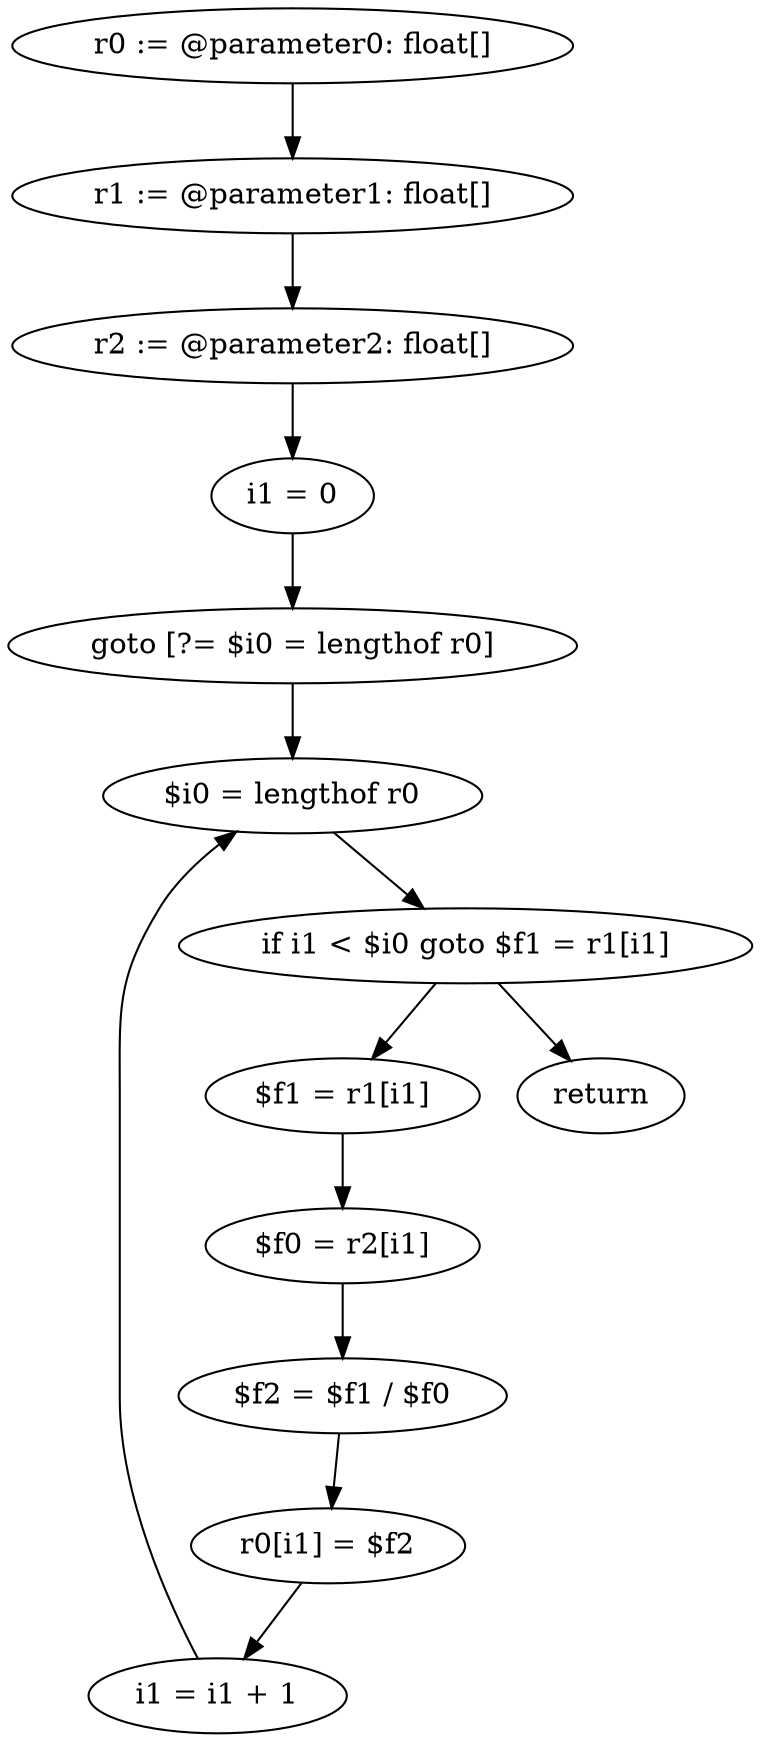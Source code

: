 digraph "unitGraph" {
    "r0 := @parameter0: float[]"
    "r1 := @parameter1: float[]"
    "r2 := @parameter2: float[]"
    "i1 = 0"
    "goto [?= $i0 = lengthof r0]"
    "$f1 = r1[i1]"
    "$f0 = r2[i1]"
    "$f2 = $f1 / $f0"
    "r0[i1] = $f2"
    "i1 = i1 + 1"
    "$i0 = lengthof r0"
    "if i1 < $i0 goto $f1 = r1[i1]"
    "return"
    "r0 := @parameter0: float[]"->"r1 := @parameter1: float[]";
    "r1 := @parameter1: float[]"->"r2 := @parameter2: float[]";
    "r2 := @parameter2: float[]"->"i1 = 0";
    "i1 = 0"->"goto [?= $i0 = lengthof r0]";
    "goto [?= $i0 = lengthof r0]"->"$i0 = lengthof r0";
    "$f1 = r1[i1]"->"$f0 = r2[i1]";
    "$f0 = r2[i1]"->"$f2 = $f1 / $f0";
    "$f2 = $f1 / $f0"->"r0[i1] = $f2";
    "r0[i1] = $f2"->"i1 = i1 + 1";
    "i1 = i1 + 1"->"$i0 = lengthof r0";
    "$i0 = lengthof r0"->"if i1 < $i0 goto $f1 = r1[i1]";
    "if i1 < $i0 goto $f1 = r1[i1]"->"return";
    "if i1 < $i0 goto $f1 = r1[i1]"->"$f1 = r1[i1]";
}
